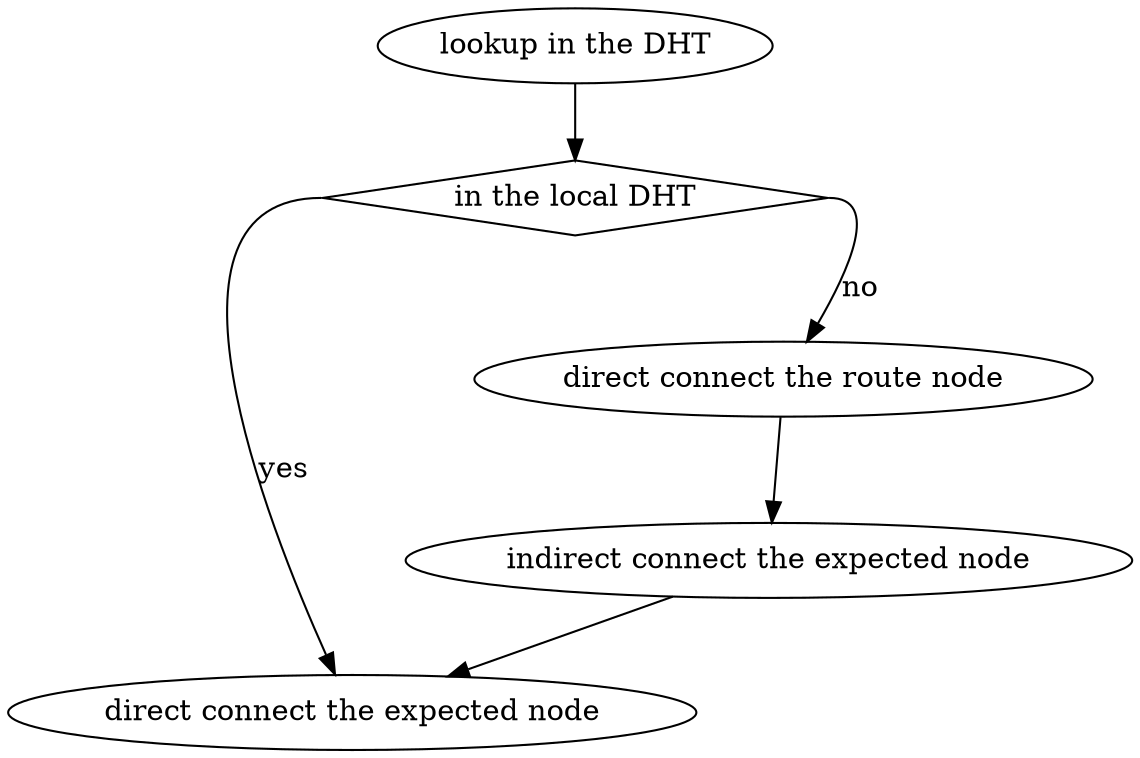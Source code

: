 digraph G{
	lookup -> isLocal;
	isLocal: e -> direct_route_node[label="no"];
	isLocal: w -> direct_node[label="yes"];
	direct_route_node -> indirect_node;
	indirect_node -> direct_node;

	lookup[label="lookup in the DHT"];
	isLocal[label="in the local DHT", shape="diamond"];
	direct_route_node[label="direct connect the route node"];
	indirect_node[label="indirect connect the expected node"];
	direct_node[label="direct connect the expected node"];
}